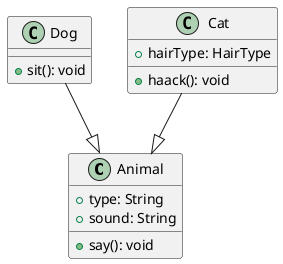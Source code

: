 @startuml
class Animal {
  + type: String
  + sound: String
  + say(): void
}

class Dog {
  + sit(): void
}

class Cat {
  + hairType: HairType
  + haack(): void
}

Dog --|> Animal
Cat --|> Animal
@enduml